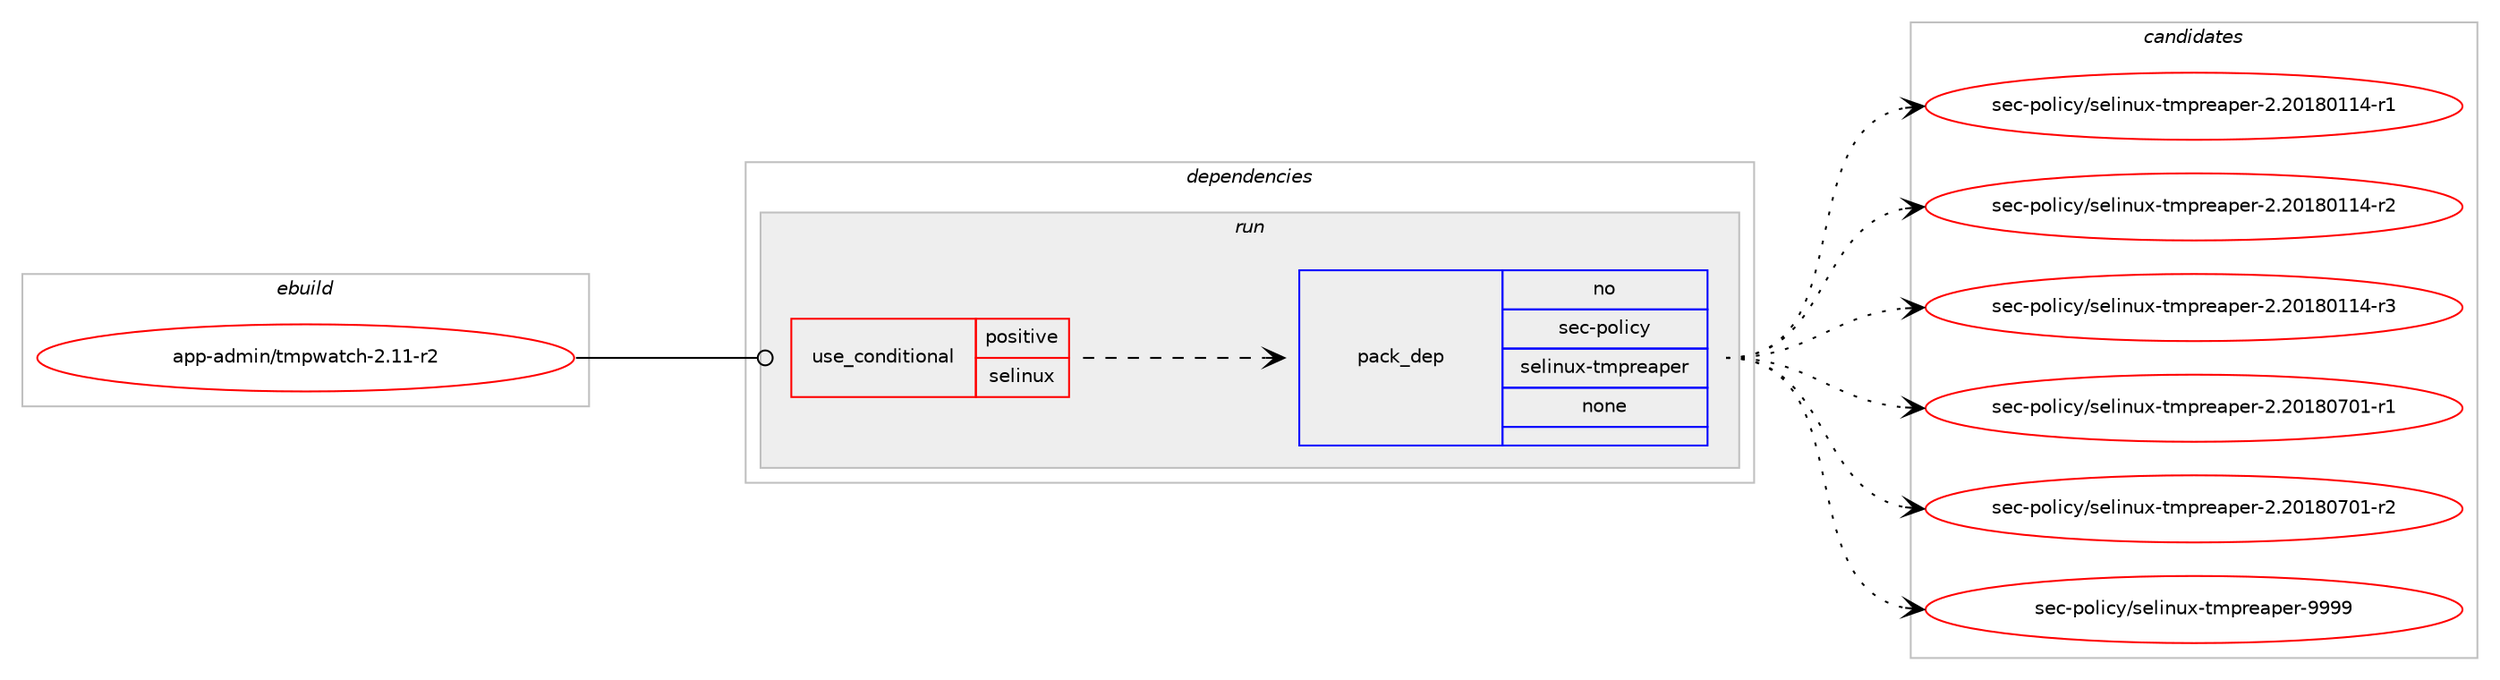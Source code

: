 digraph prolog {

# *************
# Graph options
# *************

newrank=true;
concentrate=true;
compound=true;
graph [rankdir=LR,fontname=Helvetica,fontsize=10,ranksep=1.5];#, ranksep=2.5, nodesep=0.2];
edge  [arrowhead=vee];
node  [fontname=Helvetica,fontsize=10];

# **********
# The ebuild
# **********

subgraph cluster_leftcol {
color=gray;
rank=same;
label=<<i>ebuild</i>>;
id [label="app-admin/tmpwatch-2.11-r2", color=red, width=4, href="../app-admin/tmpwatch-2.11-r2.svg"];
}

# ****************
# The dependencies
# ****************

subgraph cluster_midcol {
color=gray;
label=<<i>dependencies</i>>;
subgraph cluster_compile {
fillcolor="#eeeeee";
style=filled;
label=<<i>compile</i>>;
}
subgraph cluster_compileandrun {
fillcolor="#eeeeee";
style=filled;
label=<<i>compile and run</i>>;
}
subgraph cluster_run {
fillcolor="#eeeeee";
style=filled;
label=<<i>run</i>>;
subgraph cond267 {
dependency1699 [label=<<TABLE BORDER="0" CELLBORDER="1" CELLSPACING="0" CELLPADDING="4"><TR><TD ROWSPAN="3" CELLPADDING="10">use_conditional</TD></TR><TR><TD>positive</TD></TR><TR><TD>selinux</TD></TR></TABLE>>, shape=none, color=red];
subgraph pack1362 {
dependency1700 [label=<<TABLE BORDER="0" CELLBORDER="1" CELLSPACING="0" CELLPADDING="4" WIDTH="220"><TR><TD ROWSPAN="6" CELLPADDING="30">pack_dep</TD></TR><TR><TD WIDTH="110">no</TD></TR><TR><TD>sec-policy</TD></TR><TR><TD>selinux-tmpreaper</TD></TR><TR><TD>none</TD></TR><TR><TD></TD></TR></TABLE>>, shape=none, color=blue];
}
dependency1699:e -> dependency1700:w [weight=20,style="dashed",arrowhead="vee"];
}
id:e -> dependency1699:w [weight=20,style="solid",arrowhead="odot"];
}
}

# **************
# The candidates
# **************

subgraph cluster_choices {
rank=same;
color=gray;
label=<<i>candidates</i>>;

subgraph choice1362 {
color=black;
nodesep=1;
choice11510199451121111081059912147115101108105110117120451161091121141019711210111445504650484956484949524511449 [label="sec-policy/selinux-tmpreaper-2.20180114-r1", color=red, width=4,href="../sec-policy/selinux-tmpreaper-2.20180114-r1.svg"];
choice11510199451121111081059912147115101108105110117120451161091121141019711210111445504650484956484949524511450 [label="sec-policy/selinux-tmpreaper-2.20180114-r2", color=red, width=4,href="../sec-policy/selinux-tmpreaper-2.20180114-r2.svg"];
choice11510199451121111081059912147115101108105110117120451161091121141019711210111445504650484956484949524511451 [label="sec-policy/selinux-tmpreaper-2.20180114-r3", color=red, width=4,href="../sec-policy/selinux-tmpreaper-2.20180114-r3.svg"];
choice11510199451121111081059912147115101108105110117120451161091121141019711210111445504650484956485548494511449 [label="sec-policy/selinux-tmpreaper-2.20180701-r1", color=red, width=4,href="../sec-policy/selinux-tmpreaper-2.20180701-r1.svg"];
choice11510199451121111081059912147115101108105110117120451161091121141019711210111445504650484956485548494511450 [label="sec-policy/selinux-tmpreaper-2.20180701-r2", color=red, width=4,href="../sec-policy/selinux-tmpreaper-2.20180701-r2.svg"];
choice1151019945112111108105991214711510110810511011712045116109112114101971121011144557575757 [label="sec-policy/selinux-tmpreaper-9999", color=red, width=4,href="../sec-policy/selinux-tmpreaper-9999.svg"];
dependency1700:e -> choice11510199451121111081059912147115101108105110117120451161091121141019711210111445504650484956484949524511449:w [style=dotted,weight="100"];
dependency1700:e -> choice11510199451121111081059912147115101108105110117120451161091121141019711210111445504650484956484949524511450:w [style=dotted,weight="100"];
dependency1700:e -> choice11510199451121111081059912147115101108105110117120451161091121141019711210111445504650484956484949524511451:w [style=dotted,weight="100"];
dependency1700:e -> choice11510199451121111081059912147115101108105110117120451161091121141019711210111445504650484956485548494511449:w [style=dotted,weight="100"];
dependency1700:e -> choice11510199451121111081059912147115101108105110117120451161091121141019711210111445504650484956485548494511450:w [style=dotted,weight="100"];
dependency1700:e -> choice1151019945112111108105991214711510110810511011712045116109112114101971121011144557575757:w [style=dotted,weight="100"];
}
}

}
